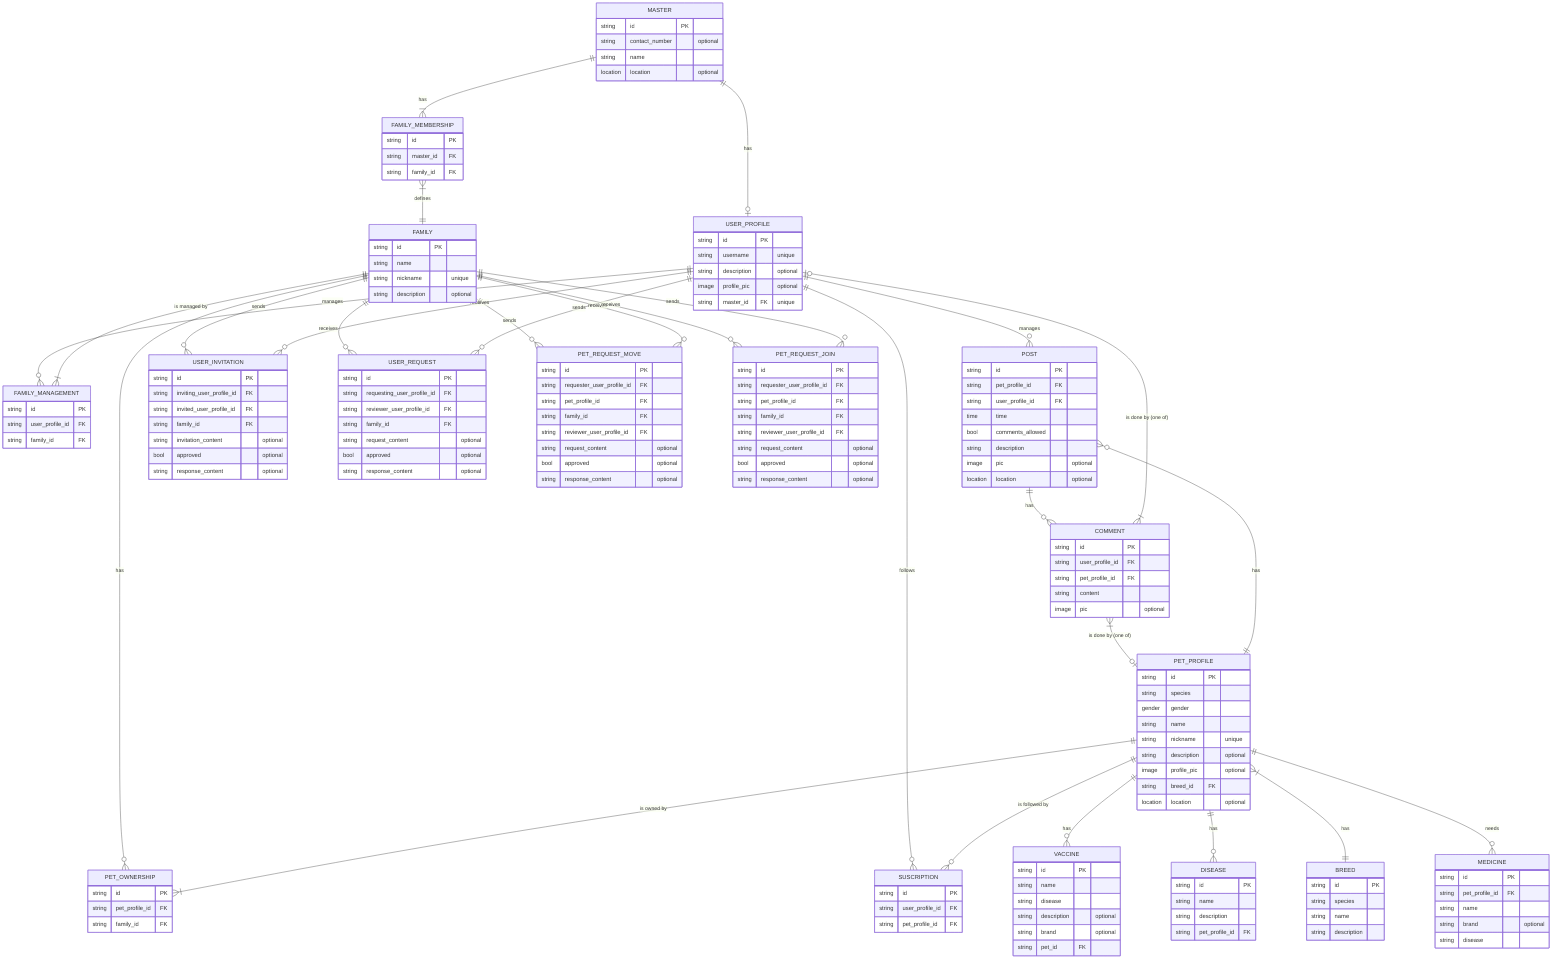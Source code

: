 erDiagram
          MASTER ||--|{ FAMILY_MEMBERSHIP : "has"
          FAMILY_MEMBERSHIP }|--|| FAMILY : "defines"
          FAMILY ||--o{ PET_OWNERSHIP : has
          PET_PROFILE ||--|{ PET_OWNERSHIP : "is owned by"

          MASTER ||--o| USER_PROFILE : "has"
          USER_PROFILE ||--o{ FAMILY_MANAGEMENT : "manages"
          FAMILY ||--|{ FAMILY_MANAGEMENT : "is managed by"

          PET_PROFILE ||--o{ VACCINE : "has"
          PET_PROFILE ||--o{ DISEASE : "has"
          PET_PROFILE }|--|| BREED : "has"
          PET_PROFILE ||--o{ MEDICINE : "needs"

          USER_PROFILE ||--o{ SUSCRIPTION : "follows"
          PET_PROFILE ||--o{ SUSCRIPTION : "is followed by"

          PET_PROFILE ||--o{ POST : "has"
          USER_PROFILE ||--o{ POST : "manages"
          POST ||--o{ COMMENT : "has"
          COMMENT }|--o| USER_PROFILE : "is done by (one of)"
          COMMENT }|--o| PET_PROFILE : "is done by (one of)"

          FAMILY ||--o{ USER_INVITATION : "sends"
          USER_PROFILE ||--o{ USER_INVITATION : "receives"
          FAMILY ||--o{ USER_REQUEST : "receives"
          USER_PROFILE ||--o{ USER_REQUEST : "sends"

          FAMILY ||--o{ PET_REQUEST_MOVE : "sends"
          FAMILY ||--o{ PET_REQUEST_MOVE : "receives"
          FAMILY ||--o{ PET_REQUEST_JOIN : "receives"
          FAMILY ||--o{ PET_REQUEST_JOIN : "sends"

          MASTER {
            string id PK
            string contact_number "optional"
            string name
            location location "optional"
          }

          USER_PROFILE {
            string id PK
            string username "unique"
            string description "optional"
            image profile_pic "optional"
            string master_id FK "unique"
          }

          PET_PROFILE {
            string id PK
            string species
            gender gender
            string name
            string nickname "unique"
            string description "optional"
            image profile_pic "optional"
            string breed_id FK
            location location "optional"
          }

          FAMILY {
            string id PK
            string name
            string nickname "unique"
            string description "optional"
          }

          VACCINE {
            string id PK
            string name
            string disease
            string description "optional"
            string brand "optional"
            string pet_id FK
          }

          DISEASE {
            string id PK
            string name
            string description
            string pet_profile_id FK
          }

          BREED {
            string id PK
            string species
            string name
            string description
          }

          MEDICINE {
            string id PK
            string pet_profile_id FK
            string name
            string brand "optional"
            string disease
          }

          POST {
            string id PK
            string pet_profile_id FK
            string user_profile_id FK
            time time
            bool comments_allowed
            string description
            image pic "optional"
            location location "optional"
          }

          COMMENT {
            string id PK
            string user_profile_id FK
            string pet_profile_id FK
            string content
            image pic "optional"
          }

          USER_INVITATION {
            string id PK
            string inviting_user_profile_id FK
            string invited_user_profile_id FK
            string family_id FK
            string invitation_content "optional"
            bool approved "optional"
            string response_content "optional"
          }

          USER_REQUEST {
            string id PK
            string requesting_user_profile_id FK
            string reviewer_user_profile_id FK
            string family_id FK
            string request_content "optional"
            bool approved "optional"
            string response_content "optional"
          }

          PET_REQUEST_MOVE {
            string id PK
            string requester_user_profile_id FK
            string pet_profile_id FK
            string family_id FK
            string reviewer_user_profile_id FK
            string request_content "optional"
            bool approved "optional"
            string response_content "optional"
          }

          PET_REQUEST_JOIN {
            string id PK
            string requester_user_profile_id FK
            string pet_profile_id FK
            string family_id FK
            string reviewer_user_profile_id FK
            string request_content "optional"
            bool approved "optional"
            string response_content "optional"
          }

          FAMILY_MEMBERSHIP {
            string id PK
            string master_id FK
            string family_id FK
          }

          FAMILY_MANAGEMENT {
            string id PK
            string user_profile_id FK
            string family_id FK
          }

          PET_OWNERSHIP {
            string id PK
            string pet_profile_id FK
            string family_id FK
          }

          SUSCRIPTION {
            string id PK
            string user_profile_id FK
            string pet_profile_id FK
          }